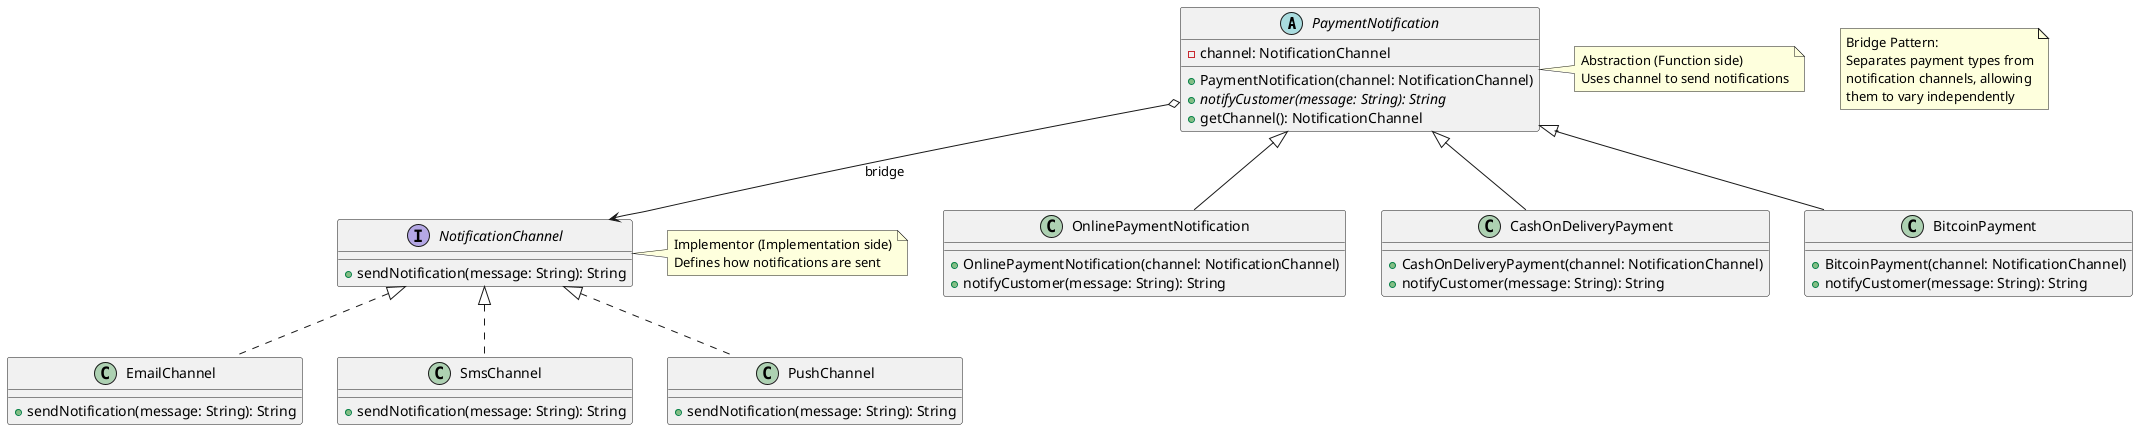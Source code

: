 @startuml E-Commerce Payment Notification Bridge Pattern

' Abstraction
abstract class PaymentNotification {
  -channel: NotificationChannel
  +PaymentNotification(channel: NotificationChannel)
  +notifyCustomer(message: String): String {abstract}
  +getChannel(): NotificationChannel
}

' Refined Abstractions
class OnlinePaymentNotification {
  +OnlinePaymentNotification(channel: NotificationChannel)
  +notifyCustomer(message: String): String
}

class CashOnDeliveryPayment {
  +CashOnDeliveryPayment(channel: NotificationChannel)
  +notifyCustomer(message: String): String
}

class BitcoinPayment {
  +BitcoinPayment(channel: NotificationChannel)
  +notifyCustomer(message: String): String
}

' Implementor
interface NotificationChannel {
  +sendNotification(message: String): String
}

' Concrete Implementors
class EmailChannel {
  +sendNotification(message: String): String
}

class SmsChannel {
  +sendNotification(message: String): String
}

class PushChannel {
  +sendNotification(message: String): String
}

' Relationships
PaymentNotification <|-- OnlinePaymentNotification
PaymentNotification <|-- CashOnDeliveryPayment
PaymentNotification <|-- BitcoinPayment

NotificationChannel <|.. EmailChannel
NotificationChannel <|.. SmsChannel
NotificationChannel <|.. PushChannel

PaymentNotification o--> NotificationChannel : bridge

note right of PaymentNotification
  Abstraction (Function side)
  Uses channel to send notifications
end note

note right of NotificationChannel
  Implementor (Implementation side)
  Defines how notifications are sent
end note

note "Bridge Pattern:\nSeparates payment types from\nnotification channels, allowing\nthem to vary independently" as N1

@enduml

